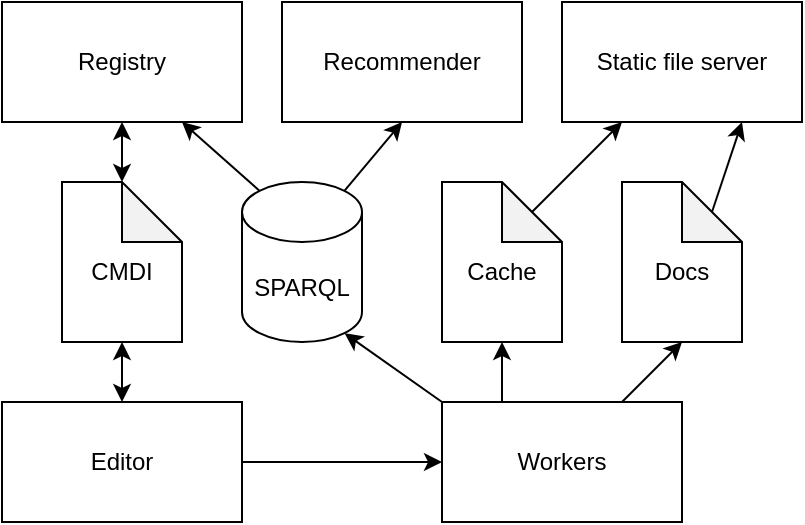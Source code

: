 <mxfile version="21.2.1" type="device">
  <diagram name="Pagina-1" id="O36NFVqc7uo9PPjtxkhS">
    <mxGraphModel dx="1434" dy="854" grid="1" gridSize="10" guides="1" tooltips="1" connect="1" arrows="1" fold="1" page="1" pageScale="1" pageWidth="827" pageHeight="1169" math="0" shadow="0">
      <root>
        <mxCell id="0" />
        <mxCell id="1" parent="0" />
        <mxCell id="pIYPyGjyVhugXnKtoXwO-1" value="Editor" style="rounded=0;whiteSpace=wrap;html=1;" vertex="1" parent="1">
          <mxGeometry x="180" y="300" width="120" height="60" as="geometry" />
        </mxCell>
        <mxCell id="pIYPyGjyVhugXnKtoXwO-2" value="Workers" style="rounded=0;whiteSpace=wrap;html=1;" vertex="1" parent="1">
          <mxGeometry x="400" y="300" width="120" height="60" as="geometry" />
        </mxCell>
        <mxCell id="pIYPyGjyVhugXnKtoXwO-4" value="SPARQL" style="shape=cylinder3;whiteSpace=wrap;html=1;boundedLbl=1;backgroundOutline=1;size=15;" vertex="1" parent="1">
          <mxGeometry x="300" y="190" width="60" height="80" as="geometry" />
        </mxCell>
        <mxCell id="pIYPyGjyVhugXnKtoXwO-5" value="CMDI" style="shape=note;whiteSpace=wrap;html=1;backgroundOutline=1;darkOpacity=0.05;spacingTop=10;" vertex="1" parent="1">
          <mxGeometry x="210" y="190" width="60" height="80" as="geometry" />
        </mxCell>
        <mxCell id="pIYPyGjyVhugXnKtoXwO-6" value="Cache" style="shape=note;whiteSpace=wrap;html=1;backgroundOutline=1;darkOpacity=0.05;spacingTop=10;" vertex="1" parent="1">
          <mxGeometry x="400" y="190" width="60" height="80" as="geometry" />
        </mxCell>
        <mxCell id="pIYPyGjyVhugXnKtoXwO-7" value="Docs" style="shape=note;whiteSpace=wrap;html=1;backgroundOutline=1;darkOpacity=0.05;spacingTop=10;" vertex="1" parent="1">
          <mxGeometry x="490" y="190" width="60" height="80" as="geometry" />
        </mxCell>
        <mxCell id="pIYPyGjyVhugXnKtoXwO-8" value="Registry" style="rounded=0;whiteSpace=wrap;html=1;" vertex="1" parent="1">
          <mxGeometry x="180" y="100" width="120" height="60" as="geometry" />
        </mxCell>
        <mxCell id="pIYPyGjyVhugXnKtoXwO-9" value="Static file server" style="rounded=0;whiteSpace=wrap;html=1;" vertex="1" parent="1">
          <mxGeometry x="460" y="100" width="120" height="60" as="geometry" />
        </mxCell>
        <mxCell id="pIYPyGjyVhugXnKtoXwO-12" value="" style="endArrow=classic;startArrow=classic;html=1;rounded=0;entryX=0.5;entryY=1;entryDx=0;entryDy=0;entryPerimeter=0;" edge="1" parent="1" source="pIYPyGjyVhugXnKtoXwO-1" target="pIYPyGjyVhugXnKtoXwO-5">
          <mxGeometry width="50" height="50" relative="1" as="geometry">
            <mxPoint x="390" y="210" as="sourcePoint" />
            <mxPoint x="440" y="160" as="targetPoint" />
          </mxGeometry>
        </mxCell>
        <mxCell id="pIYPyGjyVhugXnKtoXwO-17" value="" style="endArrow=classic;html=1;rounded=0;exitX=1;exitY=0.5;exitDx=0;exitDy=0;entryX=0;entryY=0.5;entryDx=0;entryDy=0;" edge="1" parent="1" source="pIYPyGjyVhugXnKtoXwO-1" target="pIYPyGjyVhugXnKtoXwO-2">
          <mxGeometry width="50" height="50" relative="1" as="geometry">
            <mxPoint x="390" y="210" as="sourcePoint" />
            <mxPoint x="440" y="160" as="targetPoint" />
          </mxGeometry>
        </mxCell>
        <mxCell id="pIYPyGjyVhugXnKtoXwO-19" value="" style="endArrow=classic;html=1;rounded=0;entryX=0.5;entryY=1;entryDx=0;entryDy=0;entryPerimeter=0;exitX=0.25;exitY=0;exitDx=0;exitDy=0;" edge="1" parent="1" source="pIYPyGjyVhugXnKtoXwO-2" target="pIYPyGjyVhugXnKtoXwO-6">
          <mxGeometry width="50" height="50" relative="1" as="geometry">
            <mxPoint x="460" y="290" as="sourcePoint" />
            <mxPoint x="450" y="160" as="targetPoint" />
          </mxGeometry>
        </mxCell>
        <mxCell id="pIYPyGjyVhugXnKtoXwO-20" value="" style="endArrow=classic;html=1;rounded=0;exitX=0.75;exitY=0;exitDx=0;exitDy=0;entryX=0.5;entryY=1;entryDx=0;entryDy=0;entryPerimeter=0;" edge="1" parent="1" source="pIYPyGjyVhugXnKtoXwO-2" target="pIYPyGjyVhugXnKtoXwO-7">
          <mxGeometry width="50" height="50" relative="1" as="geometry">
            <mxPoint x="400" y="210" as="sourcePoint" />
            <mxPoint x="450" y="160" as="targetPoint" />
          </mxGeometry>
        </mxCell>
        <mxCell id="pIYPyGjyVhugXnKtoXwO-21" value="" style="endArrow=classic;html=1;rounded=0;" edge="1" parent="1">
          <mxGeometry width="50" height="50" relative="1" as="geometry">
            <mxPoint x="440" y="160" as="sourcePoint" />
            <mxPoint x="440" y="160" as="targetPoint" />
          </mxGeometry>
        </mxCell>
        <mxCell id="pIYPyGjyVhugXnKtoXwO-22" value="" style="endArrow=classic;startArrow=classic;html=1;rounded=0;exitX=0;exitY=0;exitDx=30;exitDy=0;exitPerimeter=0;" edge="1" parent="1" source="pIYPyGjyVhugXnKtoXwO-5" target="pIYPyGjyVhugXnKtoXwO-8">
          <mxGeometry width="50" height="50" relative="1" as="geometry">
            <mxPoint x="390" y="210" as="sourcePoint" />
            <mxPoint x="440" y="160" as="targetPoint" />
          </mxGeometry>
        </mxCell>
        <mxCell id="pIYPyGjyVhugXnKtoXwO-24" value="" style="endArrow=classic;html=1;rounded=0;exitX=0.145;exitY=0;exitDx=0;exitDy=4.35;exitPerimeter=0;entryX=0.75;entryY=1;entryDx=0;entryDy=0;" edge="1" parent="1" source="pIYPyGjyVhugXnKtoXwO-4" target="pIYPyGjyVhugXnKtoXwO-8">
          <mxGeometry width="50" height="50" relative="1" as="geometry">
            <mxPoint x="390" y="210" as="sourcePoint" />
            <mxPoint x="440" y="160" as="targetPoint" />
          </mxGeometry>
        </mxCell>
        <mxCell id="pIYPyGjyVhugXnKtoXwO-27" value="" style="endArrow=classic;html=1;rounded=0;exitX=0;exitY=0;exitDx=45;exitDy=15;exitPerimeter=0;entryX=0.25;entryY=1;entryDx=0;entryDy=0;" edge="1" parent="1" source="pIYPyGjyVhugXnKtoXwO-6" target="pIYPyGjyVhugXnKtoXwO-9">
          <mxGeometry width="50" height="50" relative="1" as="geometry">
            <mxPoint x="390" y="210" as="sourcePoint" />
            <mxPoint x="440" y="180" as="targetPoint" />
          </mxGeometry>
        </mxCell>
        <mxCell id="pIYPyGjyVhugXnKtoXwO-28" value="" style="endArrow=classic;html=1;rounded=0;exitX=0;exitY=0;exitDx=45;exitDy=15;exitPerimeter=0;entryX=0.75;entryY=1;entryDx=0;entryDy=0;" edge="1" parent="1" source="pIYPyGjyVhugXnKtoXwO-7" target="pIYPyGjyVhugXnKtoXwO-9">
          <mxGeometry width="50" height="50" relative="1" as="geometry">
            <mxPoint x="390" y="210" as="sourcePoint" />
            <mxPoint x="440" y="160" as="targetPoint" />
          </mxGeometry>
        </mxCell>
        <mxCell id="pIYPyGjyVhugXnKtoXwO-29" value="" style="endArrow=classic;html=1;rounded=0;entryX=0.855;entryY=1;entryDx=0;entryDy=-4.35;entryPerimeter=0;exitX=0;exitY=0;exitDx=0;exitDy=0;" edge="1" parent="1" source="pIYPyGjyVhugXnKtoXwO-2" target="pIYPyGjyVhugXnKtoXwO-4">
          <mxGeometry width="50" height="50" relative="1" as="geometry">
            <mxPoint x="420" y="300" as="sourcePoint" />
            <mxPoint x="440" y="180" as="targetPoint" />
          </mxGeometry>
        </mxCell>
        <mxCell id="pIYPyGjyVhugXnKtoXwO-30" value="Recommender" style="rounded=0;whiteSpace=wrap;html=1;" vertex="1" parent="1">
          <mxGeometry x="320" y="100" width="120" height="60" as="geometry" />
        </mxCell>
        <mxCell id="pIYPyGjyVhugXnKtoXwO-31" value="" style="endArrow=classic;html=1;rounded=0;exitX=0.855;exitY=0;exitDx=0;exitDy=4.35;exitPerimeter=0;entryX=0.5;entryY=1;entryDx=0;entryDy=0;" edge="1" parent="1" source="pIYPyGjyVhugXnKtoXwO-4" target="pIYPyGjyVhugXnKtoXwO-30">
          <mxGeometry width="50" height="50" relative="1" as="geometry">
            <mxPoint x="340" y="200" as="sourcePoint" />
            <mxPoint x="280" y="170" as="targetPoint" />
          </mxGeometry>
        </mxCell>
      </root>
    </mxGraphModel>
  </diagram>
</mxfile>
